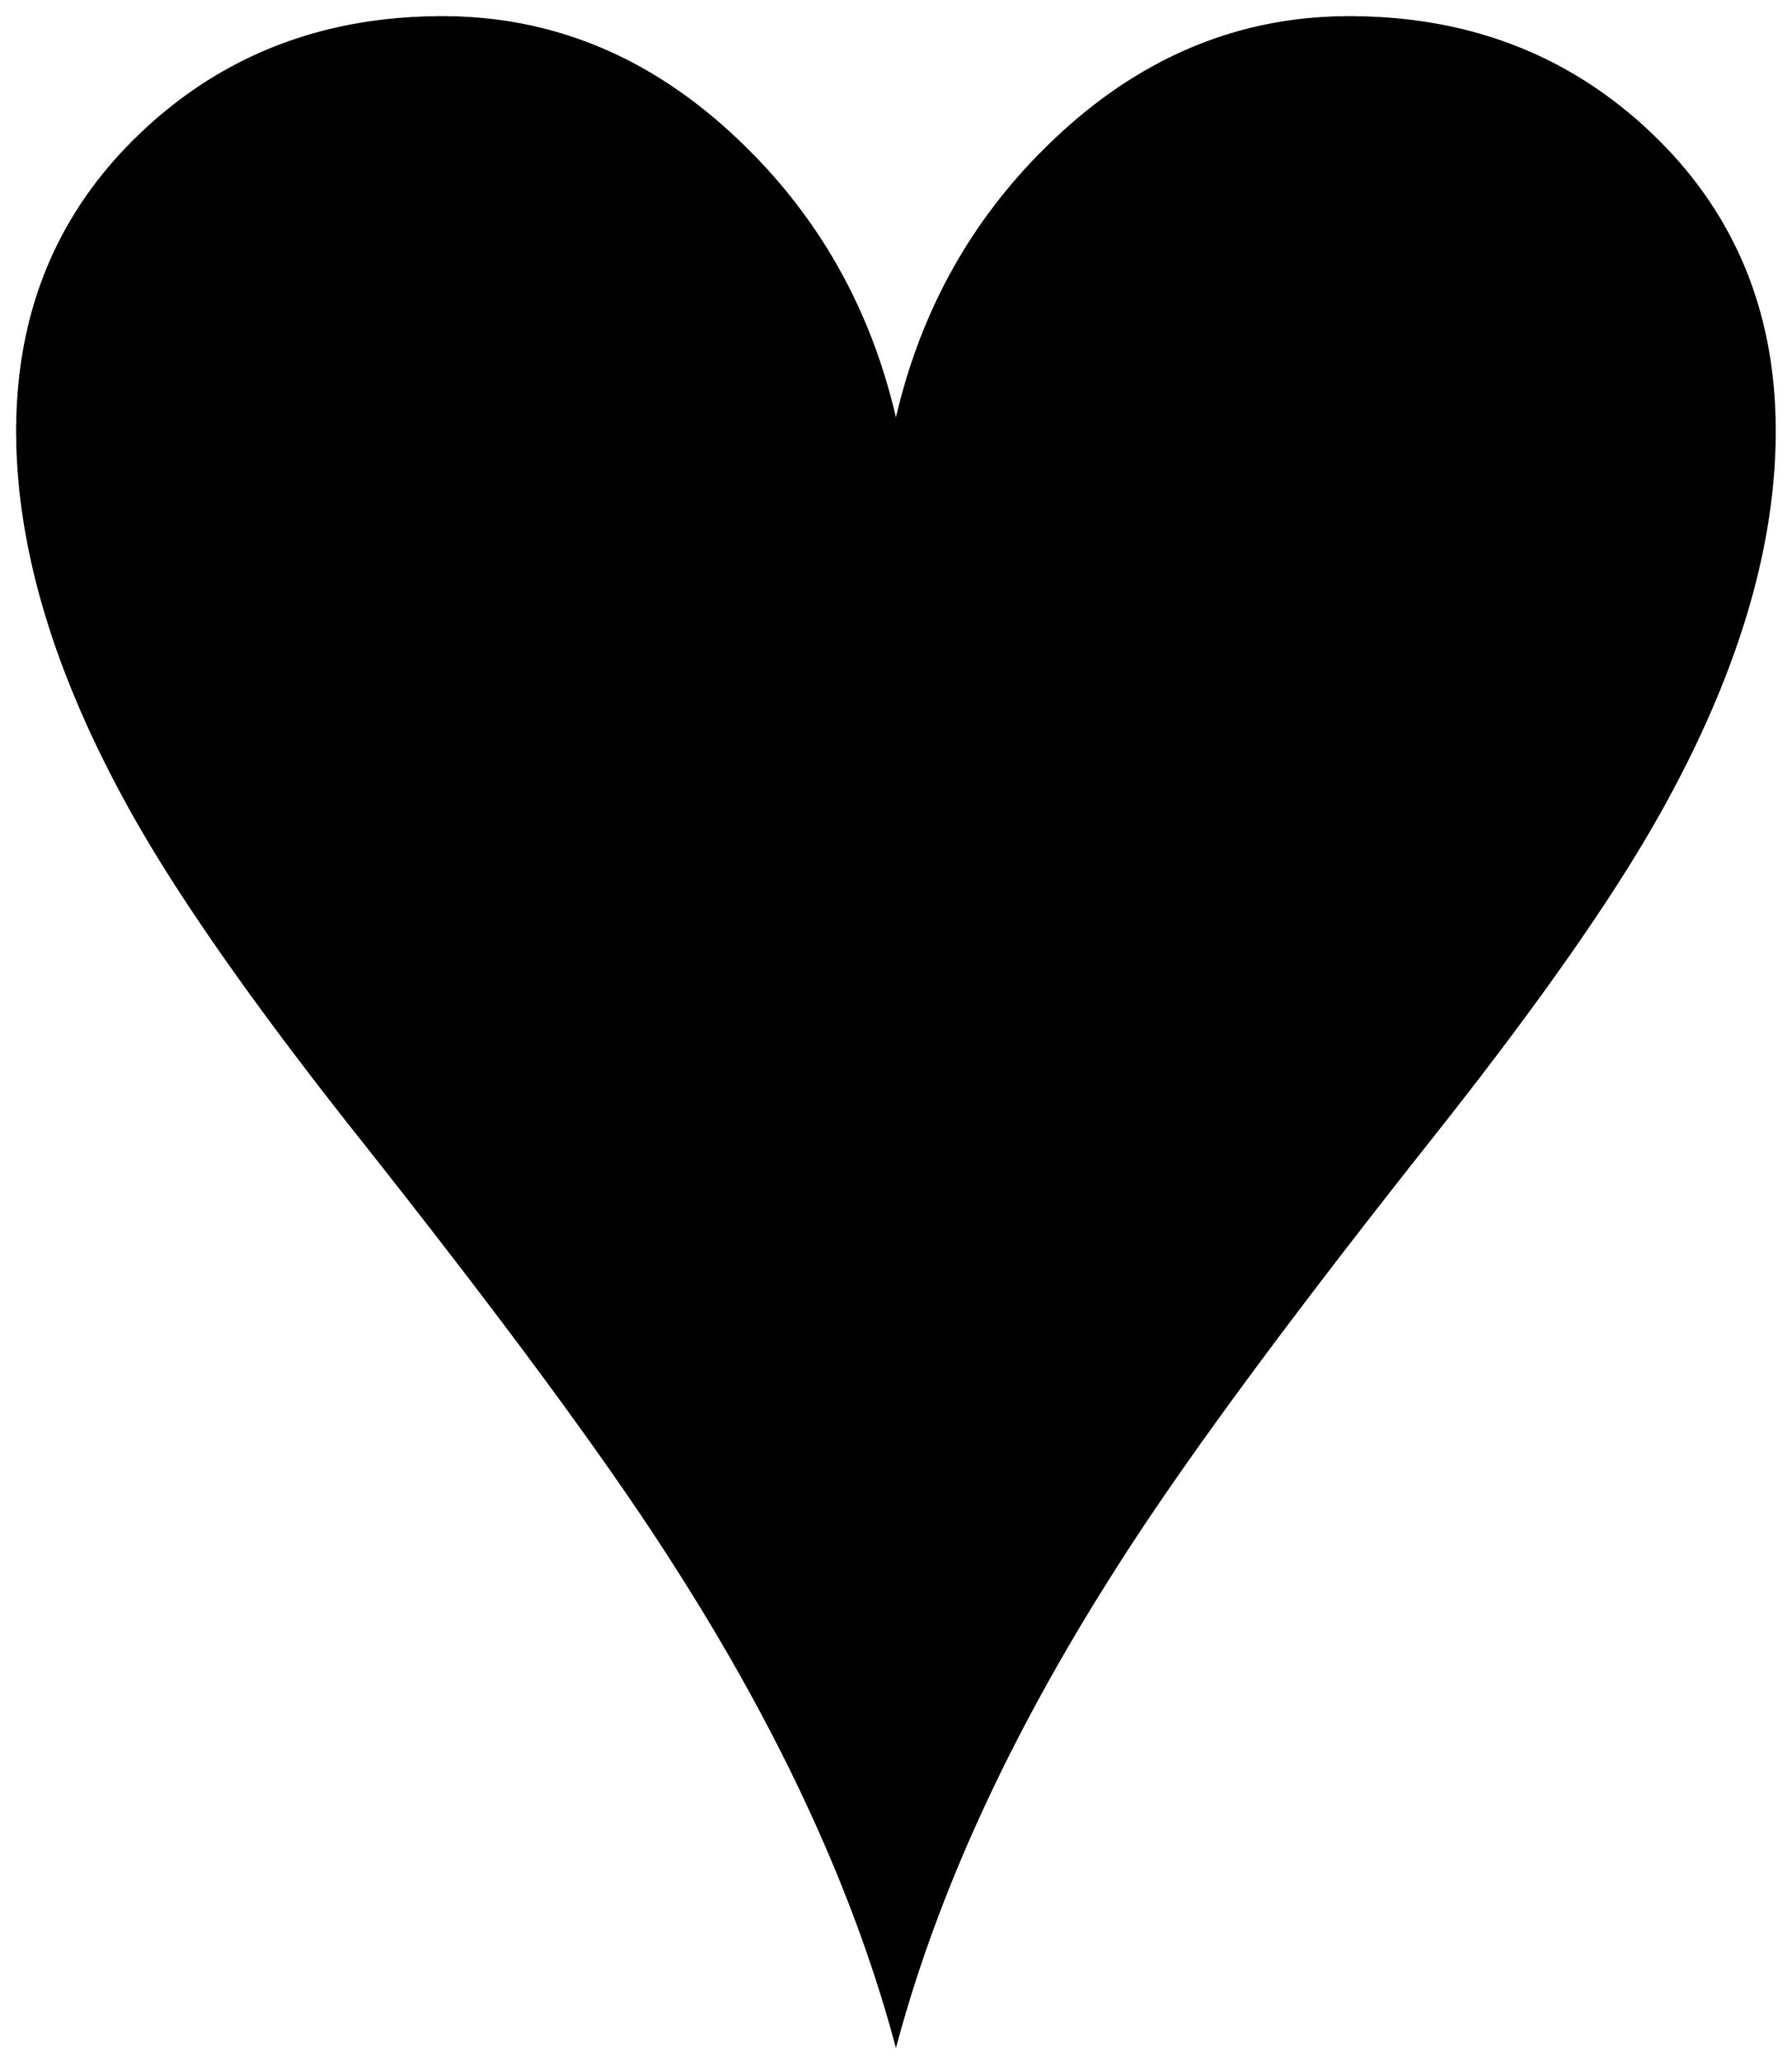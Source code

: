 


\begin{tikzpicture}[y=0.80pt, x=0.80pt, yscale=-1.0, xscale=1.0, inner sep=0pt, outer sep=0pt]
\begin{scope}[shift={(100.0,1876.0)},nonzero rule]
  \path[draw=.,fill=.,line width=1.600pt] (1460.0,-1216.0) ..
    controls (1460.0,-1126.0) and (1430.667,-1028.333) ..
    (1372.0,-923.0) .. controls (1335.333,-857.0) and
    (1276.0,-772.333) .. (1194.0,-669.0) .. controls
    (1082.0,-527.667) and (1001.0,-417.667) .. (951.0,-339.0) ..
    controls (869.0,-211.0) and (812.0,-87.667) .. (780.0,31.0) ..
    controls (748.0,-87.667) and (691.0,-211.0) .. (609.0,-339.0)
    .. controls (559.0,-417.667) and (478.0,-527.667) ..
    (366.0,-669.0) .. controls (284.0,-772.333) and (224.667,-857.0)
    .. (188.0,-923.0) .. controls (129.333,-1028.333) and
    (100.0,-1126.0) .. (100.0,-1216.0) .. controls
    (100.0,-1308.0) and (131.667,-1384.333) .. (195.0,-1445.0) ..
    controls (258.333,-1505.667) and (336.333,-1536.0) ..
    (429.0,-1536.0) .. controls (514.333,-1536.0) and
    (590.333,-1504.333) .. (657.0,-1441.0) .. controls
    (719.667,-1381.667) and (760.667,-1308.667) .. (780.0,-1222.0) ..
    controls (799.333,-1308.667) and (840.333,-1381.667) ..
    (903.0,-1441.0) .. controls (969.667,-1504.333) and
    (1045.667,-1536.0) .. (1131.0,-1536.0) .. controls
    (1223.667,-1536.0) and (1301.667,-1505.667) .. (1365.0,-1445.0) ..
    controls (1428.333,-1384.333) and (1460.0,-1308.0) ..
    (1460.0,-1216.0) -- cycle;
\end{scope}

\end{tikzpicture}

